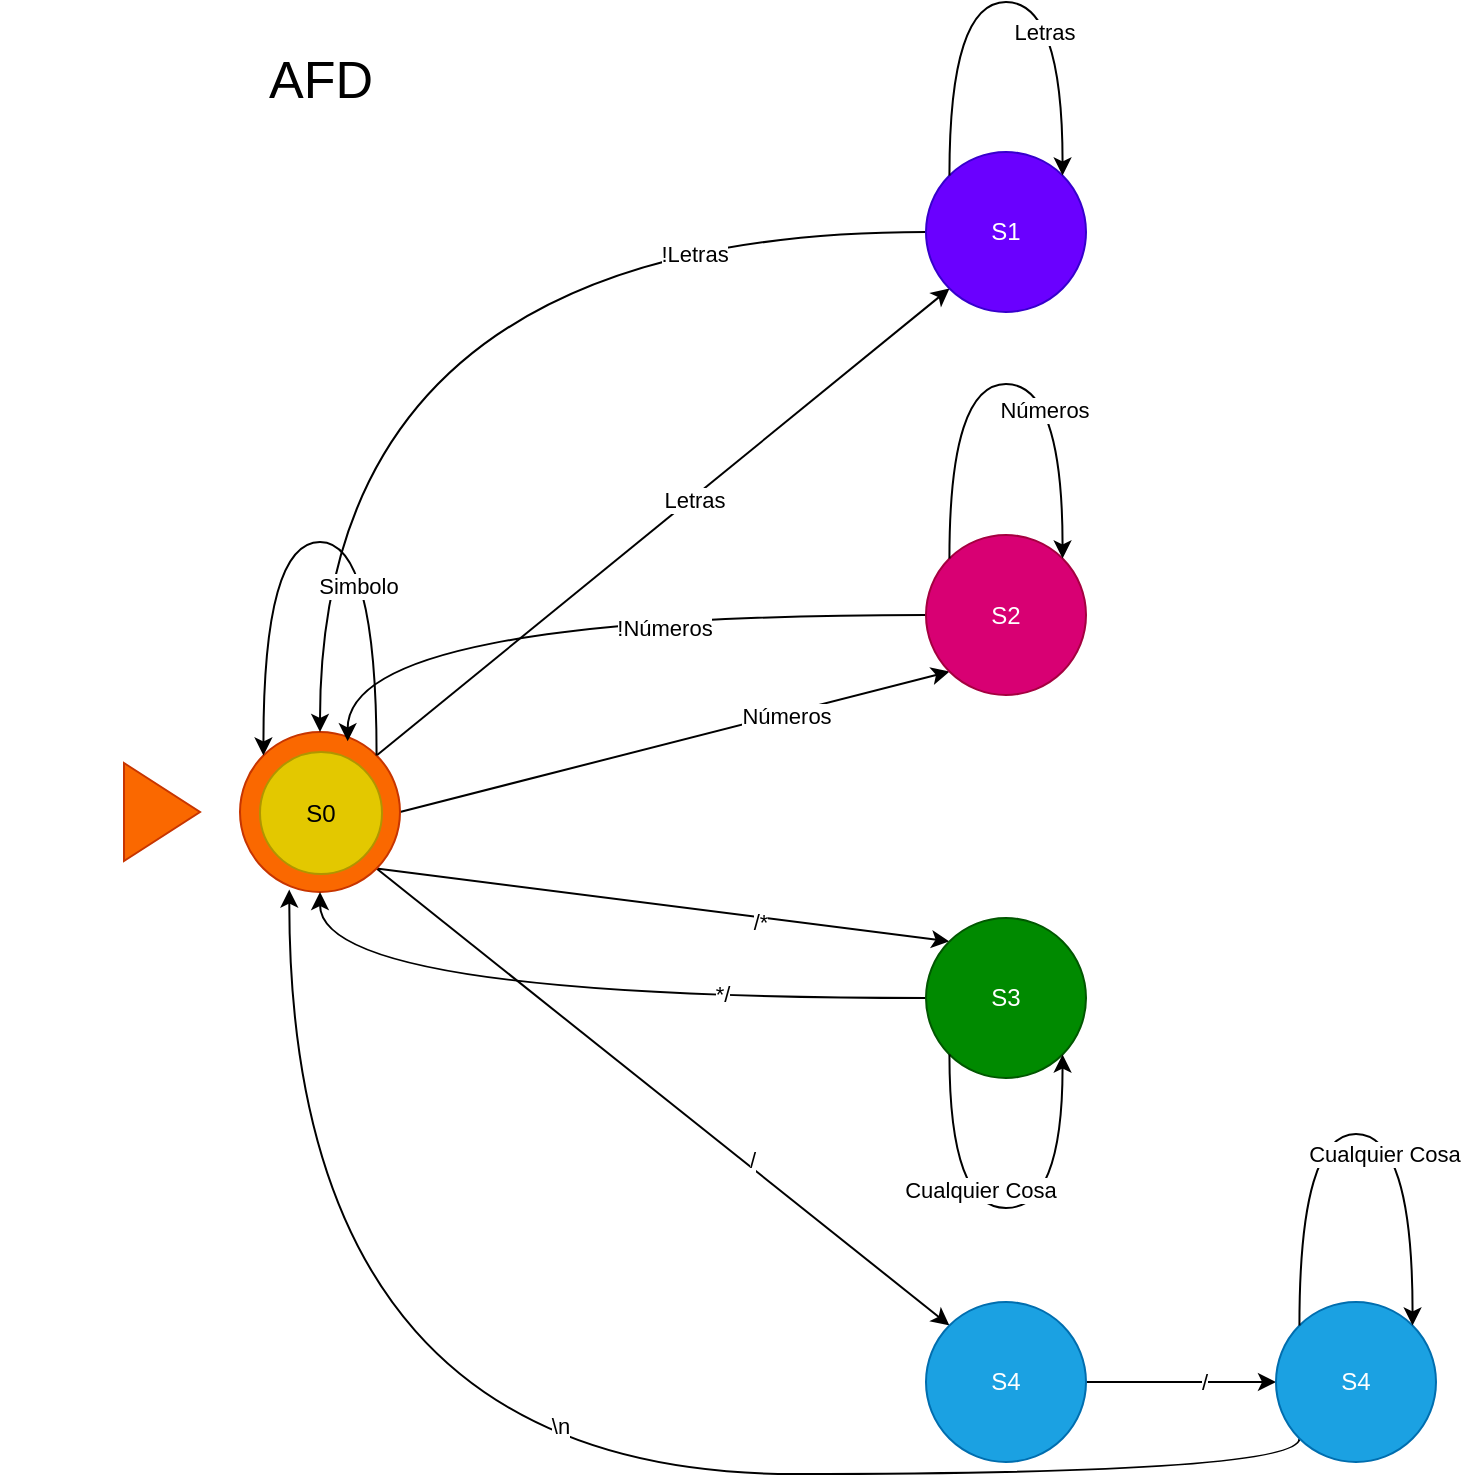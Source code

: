 <mxfile version="20.8.16" type="device"><diagram name="Página-1" id="iWy7vC3IZ1t5g8x-0Kp9"><mxGraphModel dx="1720" dy="830" grid="0" gridSize="10" guides="1" tooltips="1" connect="1" arrows="0" fold="1" page="0" pageScale="1" pageWidth="827" pageHeight="1169" math="0" shadow="0"><root><mxCell id="0"/><mxCell id="1" parent="0"/><mxCell id="ICqn5eiFusuwP3bI95zM-1" style="rounded=0;orthogonalLoop=1;jettySize=auto;html=1;exitX=1;exitY=0;exitDx=0;exitDy=0;entryX=0;entryY=1;entryDx=0;entryDy=0;" edge="1" parent="1" source="GUm8t_9mvXUHr1Fa1AYV-1" target="GUm8t_9mvXUHr1Fa1AYV-4"><mxGeometry relative="1" as="geometry"/></mxCell><mxCell id="ICqn5eiFusuwP3bI95zM-5" value="Letras" style="edgeLabel;html=1;align=center;verticalAlign=middle;resizable=0;points=[];" vertex="1" connectable="0" parent="ICqn5eiFusuwP3bI95zM-1"><mxGeometry x="0.103" y="-1" relative="1" as="geometry"><mxPoint as="offset"/></mxGeometry></mxCell><mxCell id="ICqn5eiFusuwP3bI95zM-2" style="edgeStyle=none;rounded=0;orthogonalLoop=1;jettySize=auto;html=1;exitX=1;exitY=0.5;exitDx=0;exitDy=0;entryX=0;entryY=1;entryDx=0;entryDy=0;" edge="1" parent="1" source="GUm8t_9mvXUHr1Fa1AYV-1" target="GUm8t_9mvXUHr1Fa1AYV-3"><mxGeometry relative="1" as="geometry"/></mxCell><mxCell id="ICqn5eiFusuwP3bI95zM-6" value="Números" style="edgeLabel;html=1;align=center;verticalAlign=middle;resizable=0;points=[];" vertex="1" connectable="0" parent="ICqn5eiFusuwP3bI95zM-2"><mxGeometry x="0.403" y="-1" relative="1" as="geometry"><mxPoint as="offset"/></mxGeometry></mxCell><mxCell id="ICqn5eiFusuwP3bI95zM-3" style="edgeStyle=none;rounded=0;orthogonalLoop=1;jettySize=auto;html=1;exitX=1;exitY=1;exitDx=0;exitDy=0;entryX=0;entryY=0;entryDx=0;entryDy=0;" edge="1" parent="1" source="GUm8t_9mvXUHr1Fa1AYV-1" target="GUm8t_9mvXUHr1Fa1AYV-5"><mxGeometry relative="1" as="geometry"/></mxCell><mxCell id="ICqn5eiFusuwP3bI95zM-7" value="/*" style="edgeLabel;html=1;align=center;verticalAlign=middle;resizable=0;points=[];" vertex="1" connectable="0" parent="ICqn5eiFusuwP3bI95zM-3"><mxGeometry x="0.341" y="-2" relative="1" as="geometry"><mxPoint as="offset"/></mxGeometry></mxCell><mxCell id="ICqn5eiFusuwP3bI95zM-4" style="edgeStyle=none;rounded=0;orthogonalLoop=1;jettySize=auto;html=1;exitX=1;exitY=1;exitDx=0;exitDy=0;entryX=0;entryY=0;entryDx=0;entryDy=0;" edge="1" parent="1" source="GUm8t_9mvXUHr1Fa1AYV-1" target="GUm8t_9mvXUHr1Fa1AYV-28"><mxGeometry relative="1" as="geometry"/></mxCell><mxCell id="ICqn5eiFusuwP3bI95zM-8" value="/" style="edgeLabel;html=1;align=center;verticalAlign=middle;resizable=0;points=[];" vertex="1" connectable="0" parent="ICqn5eiFusuwP3bI95zM-4"><mxGeometry x="0.297" y="3" relative="1" as="geometry"><mxPoint as="offset"/></mxGeometry></mxCell><mxCell id="GUm8t_9mvXUHr1Fa1AYV-1" value="A" style="ellipse;whiteSpace=wrap;html=1;aspect=fixed;fillColor=#fa6800;fontColor=#000000;strokeColor=#C73500;" parent="1" vertex="1"><mxGeometry x="-638" y="32" width="80" height="80" as="geometry"/></mxCell><mxCell id="GUm8t_9mvXUHr1Fa1AYV-2" value="" style="triangle;whiteSpace=wrap;html=1;fillColor=#fa6800;fontColor=#000000;strokeColor=#C73500;" parent="1" vertex="1"><mxGeometry x="-696" y="47.5" width="38" height="49" as="geometry"/></mxCell><mxCell id="ICqn5eiFusuwP3bI95zM-15" style="edgeStyle=orthogonalEdgeStyle;curved=1;rounded=0;orthogonalLoop=1;jettySize=auto;html=1;exitX=0;exitY=0.5;exitDx=0;exitDy=0;entryX=0.673;entryY=0.058;entryDx=0;entryDy=0;entryPerimeter=0;" edge="1" parent="1" source="GUm8t_9mvXUHr1Fa1AYV-3" target="GUm8t_9mvXUHr1Fa1AYV-1"><mxGeometry relative="1" as="geometry"/></mxCell><mxCell id="ICqn5eiFusuwP3bI95zM-16" value="!Números" style="edgeLabel;html=1;align=center;verticalAlign=middle;resizable=0;points=[];" vertex="1" connectable="0" parent="ICqn5eiFusuwP3bI95zM-15"><mxGeometry x="-0.257" y="6" relative="1" as="geometry"><mxPoint as="offset"/></mxGeometry></mxCell><mxCell id="GUm8t_9mvXUHr1Fa1AYV-3" value="S2" style="ellipse;whiteSpace=wrap;html=1;aspect=fixed;fillColor=#d80073;fontColor=#ffffff;strokeColor=#A50040;" parent="1" vertex="1"><mxGeometry x="-295" y="-66.5" width="80" height="80" as="geometry"/></mxCell><mxCell id="ICqn5eiFusuwP3bI95zM-11" style="edgeStyle=orthogonalEdgeStyle;curved=1;rounded=0;orthogonalLoop=1;jettySize=auto;html=1;exitX=0;exitY=0.5;exitDx=0;exitDy=0;" edge="1" parent="1" source="GUm8t_9mvXUHr1Fa1AYV-4" target="GUm8t_9mvXUHr1Fa1AYV-1"><mxGeometry relative="1" as="geometry"/></mxCell><mxCell id="ICqn5eiFusuwP3bI95zM-12" value="!Letras" style="edgeLabel;html=1;align=center;verticalAlign=middle;resizable=0;points=[];" vertex="1" connectable="0" parent="ICqn5eiFusuwP3bI95zM-11"><mxGeometry x="-0.581" y="11" relative="1" as="geometry"><mxPoint as="offset"/></mxGeometry></mxCell><mxCell id="GUm8t_9mvXUHr1Fa1AYV-4" value="S1" style="ellipse;whiteSpace=wrap;html=1;aspect=fixed;fillColor=#6a00ff;strokeColor=#3700CC;fontColor=#ffffff;" parent="1" vertex="1"><mxGeometry x="-295" y="-258" width="80" height="80" as="geometry"/></mxCell><mxCell id="ICqn5eiFusuwP3bI95zM-19" style="edgeStyle=orthogonalEdgeStyle;curved=1;rounded=0;orthogonalLoop=1;jettySize=auto;html=1;exitX=0;exitY=0.5;exitDx=0;exitDy=0;entryX=0.5;entryY=1;entryDx=0;entryDy=0;" edge="1" parent="1" source="GUm8t_9mvXUHr1Fa1AYV-5" target="GUm8t_9mvXUHr1Fa1AYV-1"><mxGeometry relative="1" as="geometry"/></mxCell><mxCell id="ICqn5eiFusuwP3bI95zM-20" value="*/" style="edgeLabel;html=1;align=center;verticalAlign=middle;resizable=0;points=[];" vertex="1" connectable="0" parent="ICqn5eiFusuwP3bI95zM-19"><mxGeometry x="-0.424" y="-2" relative="1" as="geometry"><mxPoint as="offset"/></mxGeometry></mxCell><mxCell id="GUm8t_9mvXUHr1Fa1AYV-5" value="S3" style="ellipse;whiteSpace=wrap;html=1;aspect=fixed;fillColor=#008a00;fontColor=#ffffff;strokeColor=#005700;" parent="1" vertex="1"><mxGeometry x="-295" y="125" width="80" height="80" as="geometry"/></mxCell><mxCell id="GUm8t_9mvXUHr1Fa1AYV-6" value="S0" style="ellipse;whiteSpace=wrap;html=1;aspect=fixed;fillColor=#e3c800;fontColor=#000000;strokeColor=#B09500;" parent="1" vertex="1"><mxGeometry x="-628" y="42" width="61" height="61" as="geometry"/></mxCell><mxCell id="GUm8t_9mvXUHr1Fa1AYV-7" style="edgeStyle=orthogonalEdgeStyle;rounded=0;orthogonalLoop=1;jettySize=auto;html=1;exitX=1;exitY=0;exitDx=0;exitDy=0;entryX=0;entryY=0;entryDx=0;entryDy=0;curved=1;" parent="1" source="GUm8t_9mvXUHr1Fa1AYV-1" target="GUm8t_9mvXUHr1Fa1AYV-1" edge="1"><mxGeometry relative="1" as="geometry"><Array as="points"><mxPoint x="-570" y="-63"/><mxPoint x="-626" y="-63"/></Array></mxGeometry></mxCell><mxCell id="GUm8t_9mvXUHr1Fa1AYV-8" value="Simbolo" style="edgeLabel;html=1;align=center;verticalAlign=middle;resizable=0;points=[];" parent="GUm8t_9mvXUHr1Fa1AYV-7" vertex="1" connectable="0"><mxGeometry x="-0.373" y="10" relative="1" as="geometry"><mxPoint as="offset"/></mxGeometry></mxCell><mxCell id="ICqn5eiFusuwP3bI95zM-22" style="edgeStyle=orthogonalEdgeStyle;curved=1;rounded=0;orthogonalLoop=1;jettySize=auto;html=1;exitX=1;exitY=0.5;exitDx=0;exitDy=0;entryX=0;entryY=0.5;entryDx=0;entryDy=0;" edge="1" parent="1" source="GUm8t_9mvXUHr1Fa1AYV-28" target="ICqn5eiFusuwP3bI95zM-21"><mxGeometry relative="1" as="geometry"/></mxCell><mxCell id="ICqn5eiFusuwP3bI95zM-23" value="/" style="edgeLabel;html=1;align=center;verticalAlign=middle;resizable=0;points=[];" vertex="1" connectable="0" parent="ICqn5eiFusuwP3bI95zM-22"><mxGeometry x="0.228" relative="1" as="geometry"><mxPoint as="offset"/></mxGeometry></mxCell><mxCell id="GUm8t_9mvXUHr1Fa1AYV-28" value="S4" style="ellipse;whiteSpace=wrap;html=1;aspect=fixed;fillColor=#1ba1e2;fontColor=#ffffff;strokeColor=#006EAF;" parent="1" vertex="1"><mxGeometry x="-295" y="317" width="80" height="80" as="geometry"/></mxCell><mxCell id="ENXIqb5QGeli4u_pPk4A-4" value="AFD" style="text;html=1;strokeColor=none;fillColor=none;align=center;verticalAlign=middle;whiteSpace=wrap;rounded=0;fontSize=26;" parent="1" vertex="1"><mxGeometry x="-757.5" y="-309" width="319" height="30" as="geometry"/></mxCell><mxCell id="ICqn5eiFusuwP3bI95zM-9" style="edgeStyle=orthogonalEdgeStyle;rounded=0;orthogonalLoop=1;jettySize=auto;html=1;exitX=0;exitY=0;exitDx=0;exitDy=0;entryX=1;entryY=0;entryDx=0;entryDy=0;curved=1;" edge="1" parent="1" source="GUm8t_9mvXUHr1Fa1AYV-4" target="GUm8t_9mvXUHr1Fa1AYV-4"><mxGeometry relative="1" as="geometry"><Array as="points"><mxPoint x="-283" y="-333"/><mxPoint x="-227" y="-333"/></Array></mxGeometry></mxCell><mxCell id="ICqn5eiFusuwP3bI95zM-10" value="Letras" style="edgeLabel;html=1;align=center;verticalAlign=middle;resizable=0;points=[];" vertex="1" connectable="0" parent="ICqn5eiFusuwP3bI95zM-9"><mxGeometry x="0.374" y="-10" relative="1" as="geometry"><mxPoint as="offset"/></mxGeometry></mxCell><mxCell id="ICqn5eiFusuwP3bI95zM-13" style="edgeStyle=orthogonalEdgeStyle;curved=1;rounded=0;orthogonalLoop=1;jettySize=auto;html=1;exitX=0;exitY=0;exitDx=0;exitDy=0;entryX=1;entryY=0;entryDx=0;entryDy=0;" edge="1" parent="1" source="GUm8t_9mvXUHr1Fa1AYV-3" target="GUm8t_9mvXUHr1Fa1AYV-3"><mxGeometry relative="1" as="geometry"><Array as="points"><mxPoint x="-283" y="-142"/><mxPoint x="-227" y="-142"/></Array></mxGeometry></mxCell><mxCell id="ICqn5eiFusuwP3bI95zM-14" value="Números" style="edgeLabel;html=1;align=center;verticalAlign=middle;resizable=0;points=[];" vertex="1" connectable="0" parent="ICqn5eiFusuwP3bI95zM-13"><mxGeometry x="0.356" y="-10" relative="1" as="geometry"><mxPoint as="offset"/></mxGeometry></mxCell><mxCell id="ICqn5eiFusuwP3bI95zM-17" style="edgeStyle=orthogonalEdgeStyle;curved=1;rounded=0;orthogonalLoop=1;jettySize=auto;html=1;exitX=0;exitY=1;exitDx=0;exitDy=0;entryX=1;entryY=1;entryDx=0;entryDy=0;" edge="1" parent="1" source="GUm8t_9mvXUHr1Fa1AYV-5" target="GUm8t_9mvXUHr1Fa1AYV-5"><mxGeometry relative="1" as="geometry"><Array as="points"><mxPoint x="-283" y="270"/><mxPoint x="-227" y="270"/></Array></mxGeometry></mxCell><mxCell id="ICqn5eiFusuwP3bI95zM-18" value="Cualquier Cosa" style="edgeLabel;html=1;align=center;verticalAlign=middle;resizable=0;points=[];" vertex="1" connectable="0" parent="ICqn5eiFusuwP3bI95zM-17"><mxGeometry x="-0.127" y="9" relative="1" as="geometry"><mxPoint as="offset"/></mxGeometry></mxCell><mxCell id="ICqn5eiFusuwP3bI95zM-26" style="edgeStyle=orthogonalEdgeStyle;curved=1;rounded=0;orthogonalLoop=1;jettySize=auto;html=1;exitX=0;exitY=1;exitDx=0;exitDy=0;entryX=0.308;entryY=0.985;entryDx=0;entryDy=0;entryPerimeter=0;" edge="1" parent="1" source="ICqn5eiFusuwP3bI95zM-21" target="GUm8t_9mvXUHr1Fa1AYV-1"><mxGeometry relative="1" as="geometry"><Array as="points"><mxPoint x="-108" y="403"/><mxPoint x="-613" y="403"/></Array></mxGeometry></mxCell><mxCell id="ICqn5eiFusuwP3bI95zM-27" value="\n" style="edgeLabel;html=1;align=center;verticalAlign=middle;resizable=0;points=[];" vertex="1" connectable="0" parent="ICqn5eiFusuwP3bI95zM-26"><mxGeometry x="-0.049" y="-24" relative="1" as="geometry"><mxPoint as="offset"/></mxGeometry></mxCell><mxCell id="ICqn5eiFusuwP3bI95zM-21" value="S4" style="ellipse;whiteSpace=wrap;html=1;aspect=fixed;fillColor=#1ba1e2;fontColor=#ffffff;strokeColor=#006EAF;" vertex="1" parent="1"><mxGeometry x="-120" y="317" width="80" height="80" as="geometry"/></mxCell><mxCell id="ICqn5eiFusuwP3bI95zM-24" style="edgeStyle=orthogonalEdgeStyle;curved=1;rounded=0;orthogonalLoop=1;jettySize=auto;html=1;exitX=0;exitY=0;exitDx=0;exitDy=0;entryX=1;entryY=0;entryDx=0;entryDy=0;" edge="1" parent="1" source="ICqn5eiFusuwP3bI95zM-21" target="ICqn5eiFusuwP3bI95zM-21"><mxGeometry relative="1" as="geometry"><Array as="points"><mxPoint x="-108" y="233"/><mxPoint x="-52" y="233"/></Array></mxGeometry></mxCell><mxCell id="ICqn5eiFusuwP3bI95zM-25" value="Cualquier Cosa" style="edgeLabel;html=1;align=center;verticalAlign=middle;resizable=0;points=[];" vertex="1" connectable="0" parent="ICqn5eiFusuwP3bI95zM-24"><mxGeometry x="0.107" y="-10" relative="1" as="geometry"><mxPoint as="offset"/></mxGeometry></mxCell></root></mxGraphModel></diagram></mxfile>